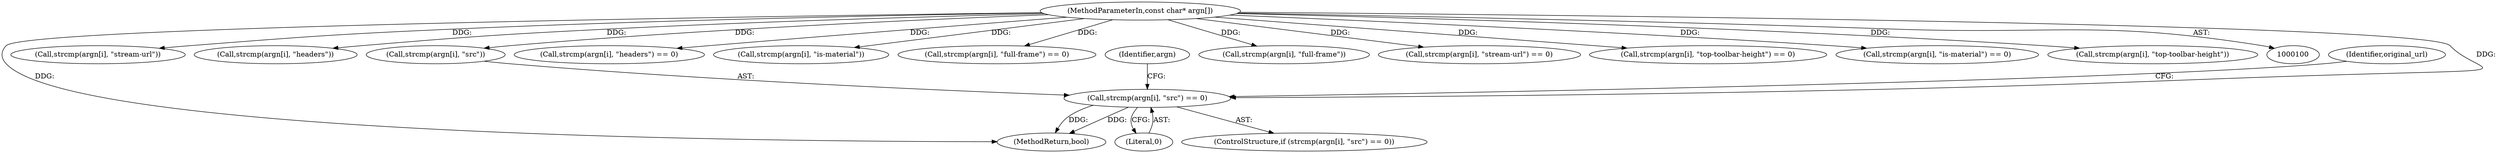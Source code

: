 digraph "0_Chrome_fff450abc4e2fb330ba700547a8e6a7b0fb90a6e@API" {
"1000209" [label="(Call,strcmp(argn[i], \"src\") == 0)"];
"1000102" [label="(MethodParameterIn,const char* argn[])"];
"1000224" [label="(Call,strcmp(argn[i], \"stream-url\"))"];
"1000238" [label="(Call,strcmp(argn[i], \"headers\"))"];
"1000226" [label="(Identifier,argn)"];
"1000209" [label="(Call,strcmp(argn[i], \"src\") == 0)"];
"1000310" [label="(MethodReturn,bool)"];
"1000237" [label="(Call,strcmp(argn[i], \"headers\") == 0)"];
"1000252" [label="(Call,strcmp(argn[i], \"is-material\"))"];
"1000102" [label="(MethodParameterIn,const char* argn[])"];
"1000145" [label="(Call,strcmp(argn[i], \"full-frame\") == 0)"];
"1000210" [label="(Call,strcmp(argn[i], \"src\"))"];
"1000215" [label="(Literal,0)"];
"1000146" [label="(Call,strcmp(argn[i], \"full-frame\"))"];
"1000223" [label="(Call,strcmp(argn[i], \"stream-url\") == 0)"];
"1000263" [label="(Call,strcmp(argn[i], \"top-toolbar-height\") == 0)"];
"1000251" [label="(Call,strcmp(argn[i], \"is-material\") == 0)"];
"1000217" [label="(Identifier,original_url)"];
"1000208" [label="(ControlStructure,if (strcmp(argn[i], \"src\") == 0))"];
"1000264" [label="(Call,strcmp(argn[i], \"top-toolbar-height\"))"];
"1000209" -> "1000208"  [label="AST: "];
"1000209" -> "1000215"  [label="CFG: "];
"1000210" -> "1000209"  [label="AST: "];
"1000215" -> "1000209"  [label="AST: "];
"1000217" -> "1000209"  [label="CFG: "];
"1000226" -> "1000209"  [label="CFG: "];
"1000209" -> "1000310"  [label="DDG: "];
"1000209" -> "1000310"  [label="DDG: "];
"1000102" -> "1000209"  [label="DDG: "];
"1000102" -> "1000100"  [label="AST: "];
"1000102" -> "1000310"  [label="DDG: "];
"1000102" -> "1000145"  [label="DDG: "];
"1000102" -> "1000146"  [label="DDG: "];
"1000102" -> "1000210"  [label="DDG: "];
"1000102" -> "1000223"  [label="DDG: "];
"1000102" -> "1000224"  [label="DDG: "];
"1000102" -> "1000237"  [label="DDG: "];
"1000102" -> "1000238"  [label="DDG: "];
"1000102" -> "1000251"  [label="DDG: "];
"1000102" -> "1000252"  [label="DDG: "];
"1000102" -> "1000263"  [label="DDG: "];
"1000102" -> "1000264"  [label="DDG: "];
}
